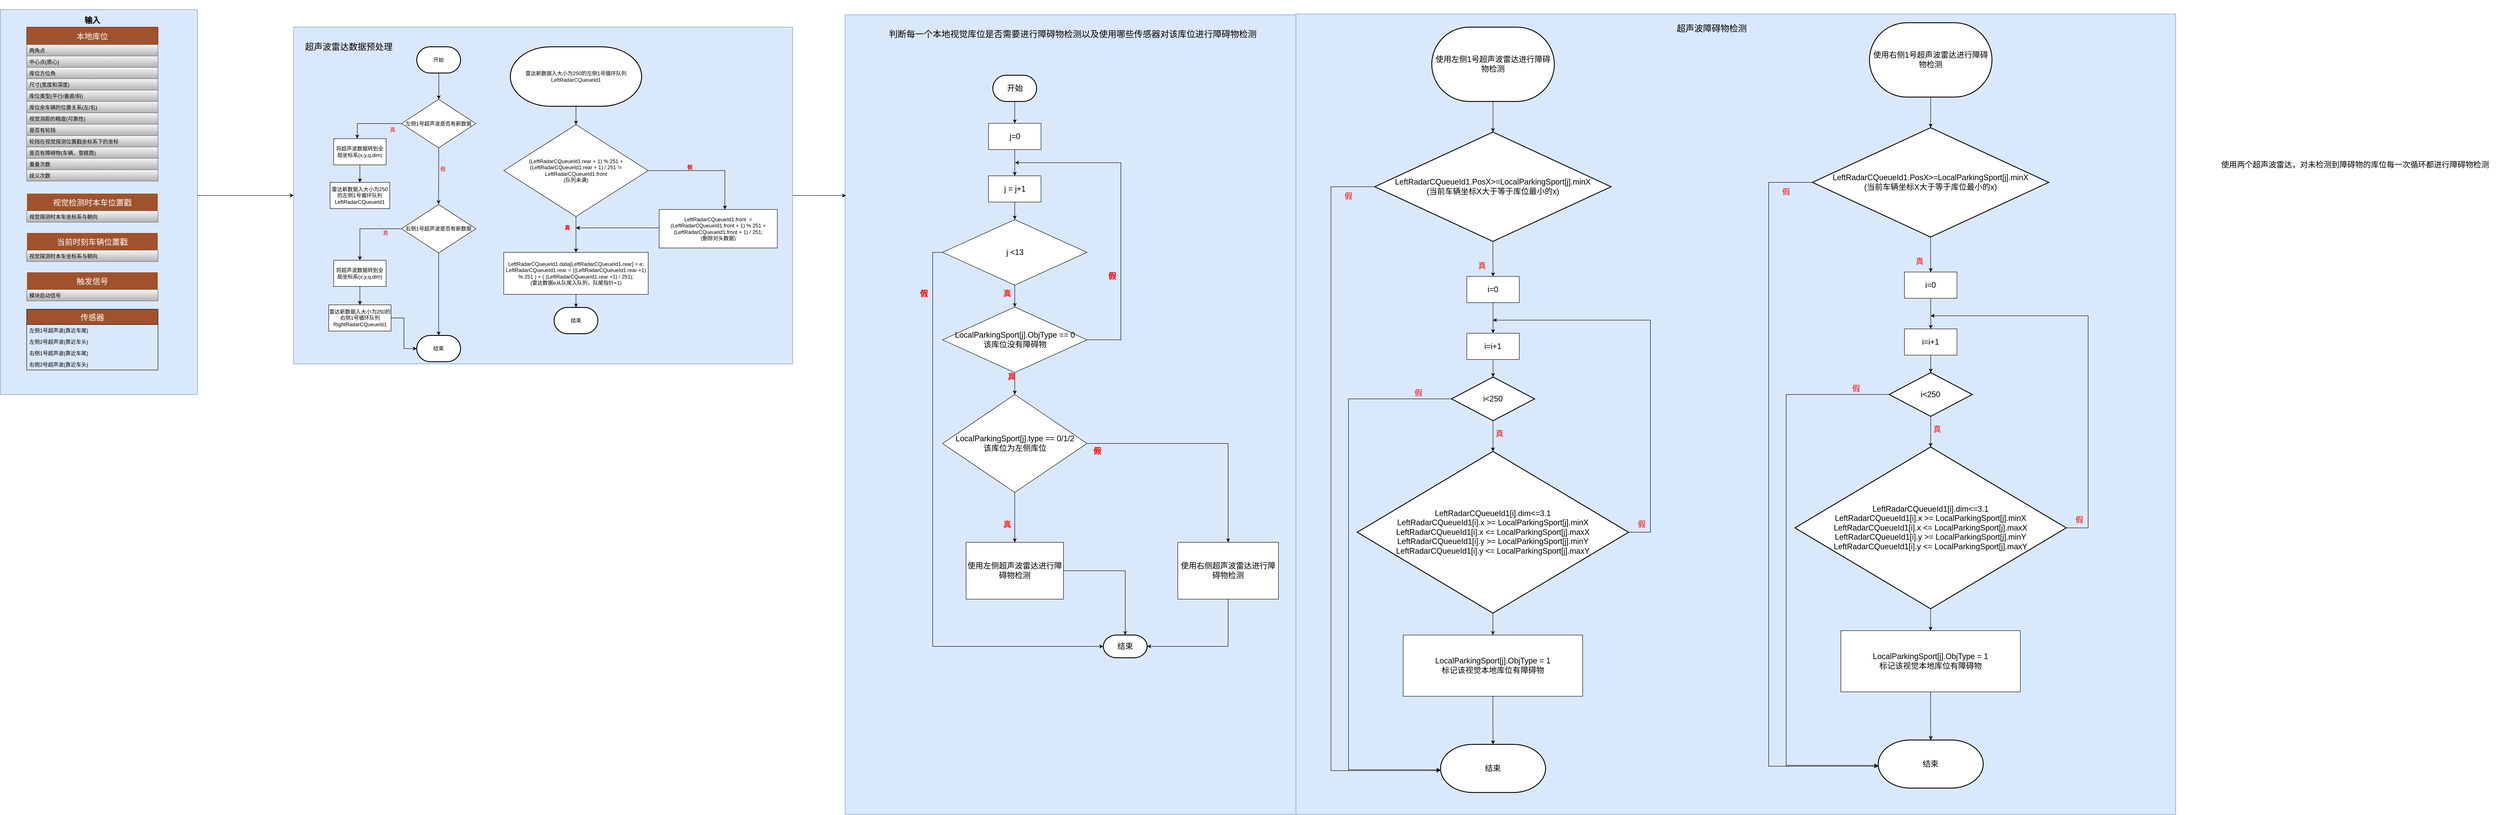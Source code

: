 <mxfile version="15.2.9" type="github">
  <diagram id="7hQzBCkBdU_H9w4rOh0N" name="第 1 页">
    <mxGraphModel dx="1198" dy="610" grid="1" gridSize="10" guides="1" tooltips="1" connect="1" arrows="1" fold="1" page="1" pageScale="1" pageWidth="5000" pageHeight="1000" math="0" shadow="0">
      <root>
        <mxCell id="0" />
        <mxCell id="1" parent="0" />
        <mxCell id="VgWYN8n7LNtqtZWlq0ul-239" value="" style="rounded=0;whiteSpace=wrap;html=1;fontSize=18;fillColor=#dae8fc;strokeColor=#6c8ebf;" parent="1" vertex="1">
          <mxGeometry x="2720" y="172" width="1030" height="1828" as="geometry" />
        </mxCell>
        <mxCell id="VgWYN8n7LNtqtZWlq0ul-238" value="" style="group" parent="1" vertex="1" connectable="0">
          <mxGeometry x="2790" y="310" width="1070" height="1642" as="geometry" />
        </mxCell>
        <mxCell id="VgWYN8n7LNtqtZWlq0ul-53" value="开始" style="strokeWidth=2;html=1;shape=mxgraph.flowchart.terminator;whiteSpace=wrap;fontSize=18;" parent="VgWYN8n7LNtqtZWlq0ul-238" vertex="1">
          <mxGeometry x="267.5" width="100" height="60" as="geometry" />
        </mxCell>
        <mxCell id="VgWYN8n7LNtqtZWlq0ul-122" value="j=0" style="rounded=0;whiteSpace=wrap;html=1;fontSize=18;" parent="VgWYN8n7LNtqtZWlq0ul-238" vertex="1">
          <mxGeometry x="257.5" y="110" width="120" height="60" as="geometry" />
        </mxCell>
        <mxCell id="VgWYN8n7LNtqtZWlq0ul-154" style="edgeStyle=orthogonalEdgeStyle;rounded=0;orthogonalLoop=1;jettySize=auto;html=1;entryX=0.5;entryY=0;entryDx=0;entryDy=0;fontSize=18;" parent="VgWYN8n7LNtqtZWlq0ul-238" source="VgWYN8n7LNtqtZWlq0ul-53" target="VgWYN8n7LNtqtZWlq0ul-122" edge="1">
          <mxGeometry relative="1" as="geometry" />
        </mxCell>
        <mxCell id="VgWYN8n7LNtqtZWlq0ul-131" value="&lt;div&gt;LocalParkingSport[j].ObjType == 0&lt;/div&gt;&lt;div&gt;该库位没有障碍物&lt;br&gt;&lt;/div&gt;" style="rhombus;whiteSpace=wrap;html=1;fontSize=18;" parent="VgWYN8n7LNtqtZWlq0ul-238" vertex="1">
          <mxGeometry x="152.5" y="530" width="330" height="150" as="geometry" />
        </mxCell>
        <mxCell id="leuu1m-iNAbnX1D4mWZV-1" style="edgeStyle=orthogonalEdgeStyle;rounded=0;orthogonalLoop=1;jettySize=auto;html=1;entryX=0.5;entryY=0;entryDx=0;entryDy=0;" parent="VgWYN8n7LNtqtZWlq0ul-238" source="VgWYN8n7LNtqtZWlq0ul-133" target="VgWYN8n7LNtqtZWlq0ul-207" edge="1">
          <mxGeometry relative="1" as="geometry" />
        </mxCell>
        <mxCell id="VgWYN8n7LNtqtZWlq0ul-133" value="&lt;div&gt;LocalParkingSport[j].type == 0/1/2&lt;/div&gt;&lt;div&gt;该库位为左侧库位&lt;br&gt;&lt;/div&gt;" style="rhombus;whiteSpace=wrap;html=1;fontSize=18;" parent="VgWYN8n7LNtqtZWlq0ul-238" vertex="1">
          <mxGeometry x="152.5" y="730" width="330" height="224" as="geometry" />
        </mxCell>
        <mxCell id="VgWYN8n7LNtqtZWlq0ul-140" style="edgeStyle=orthogonalEdgeStyle;rounded=0;orthogonalLoop=1;jettySize=auto;html=1;entryX=0.5;entryY=0;entryDx=0;entryDy=0;fontSize=18;" parent="VgWYN8n7LNtqtZWlq0ul-238" source="VgWYN8n7LNtqtZWlq0ul-131" target="VgWYN8n7LNtqtZWlq0ul-133" edge="1">
          <mxGeometry relative="1" as="geometry" />
        </mxCell>
        <mxCell id="VgWYN8n7LNtqtZWlq0ul-139" style="edgeStyle=orthogonalEdgeStyle;rounded=0;orthogonalLoop=1;jettySize=auto;html=1;entryX=0.5;entryY=0;entryDx=0;entryDy=0;fontSize=18;" parent="VgWYN8n7LNtqtZWlq0ul-238" source="VgWYN8n7LNtqtZWlq0ul-137" target="VgWYN8n7LNtqtZWlq0ul-131" edge="1">
          <mxGeometry relative="1" as="geometry" />
        </mxCell>
        <mxCell id="leuu1m-iNAbnX1D4mWZV-3" style="edgeStyle=orthogonalEdgeStyle;rounded=0;orthogonalLoop=1;jettySize=auto;html=1;entryX=0;entryY=0.5;entryDx=0;entryDy=0;entryPerimeter=0;" parent="VgWYN8n7LNtqtZWlq0ul-238" source="VgWYN8n7LNtqtZWlq0ul-137" target="VgWYN8n7LNtqtZWlq0ul-214" edge="1">
          <mxGeometry relative="1" as="geometry">
            <Array as="points">
              <mxPoint x="130" y="405" />
              <mxPoint x="130" y="1306" />
            </Array>
          </mxGeometry>
        </mxCell>
        <mxCell id="VgWYN8n7LNtqtZWlq0ul-137" value="j &amp;lt;13" style="rhombus;whiteSpace=wrap;html=1;fontSize=18;" parent="VgWYN8n7LNtqtZWlq0ul-238" vertex="1">
          <mxGeometry x="152.5" y="330" width="330" height="150" as="geometry" />
        </mxCell>
        <mxCell id="VgWYN8n7LNtqtZWlq0ul-146" value="&lt;b&gt;&lt;font color=&quot;#FF3333&quot;&gt;真&lt;/font&gt;&lt;/b&gt;" style="text;html=1;strokeColor=none;fillColor=none;align=center;verticalAlign=middle;whiteSpace=wrap;rounded=0;fontSize=18;" parent="VgWYN8n7LNtqtZWlq0ul-238" vertex="1">
          <mxGeometry x="290" y="680" width="40" height="20" as="geometry" />
        </mxCell>
        <mxCell id="VgWYN8n7LNtqtZWlq0ul-147" value="&lt;b&gt;&lt;font color=&quot;#FF3333&quot;&gt;真&lt;/font&gt;&lt;/b&gt;" style="text;html=1;strokeColor=none;fillColor=none;align=center;verticalAlign=middle;whiteSpace=wrap;rounded=0;fontSize=18;" parent="VgWYN8n7LNtqtZWlq0ul-238" vertex="1">
          <mxGeometry x="280" y="998" width="40" height="60" as="geometry" />
        </mxCell>
        <mxCell id="VgWYN8n7LNtqtZWlq0ul-148" value="&lt;b&gt;&lt;font color=&quot;#FF3333&quot;&gt;真&lt;/font&gt;&lt;/b&gt;" style="text;html=1;strokeColor=none;fillColor=none;align=center;verticalAlign=middle;whiteSpace=wrap;rounded=0;fontSize=18;" parent="VgWYN8n7LNtqtZWlq0ul-238" vertex="1">
          <mxGeometry x="280" y="490" width="40" height="20" as="geometry" />
        </mxCell>
        <mxCell id="VgWYN8n7LNtqtZWlq0ul-151" value="&lt;b&gt;&lt;font color=&quot;#FF3333&quot;&gt;真&lt;/font&gt;&lt;/b&gt;" style="text;html=1;strokeColor=none;fillColor=none;align=center;verticalAlign=middle;whiteSpace=wrap;rounded=0;fontSize=18;" parent="VgWYN8n7LNtqtZWlq0ul-238" vertex="1">
          <mxGeometry x="290" y="680" width="40" height="20" as="geometry" />
        </mxCell>
        <mxCell id="VgWYN8n7LNtqtZWlq0ul-153" value="&lt;b&gt;&lt;font color=&quot;#FF0000&quot;&gt;假&lt;/font&gt;&lt;/b&gt;" style="text;html=1;strokeColor=none;fillColor=none;align=center;verticalAlign=middle;whiteSpace=wrap;rounded=0;fontSize=18;" parent="VgWYN8n7LNtqtZWlq0ul-238" vertex="1">
          <mxGeometry x="486.24" y="820" width="40" height="80" as="geometry" />
        </mxCell>
        <mxCell id="VgWYN8n7LNtqtZWlq0ul-158" style="edgeStyle=orthogonalEdgeStyle;rounded=0;orthogonalLoop=1;jettySize=auto;html=1;entryX=0.5;entryY=0;entryDx=0;entryDy=0;fontSize=18;" parent="VgWYN8n7LNtqtZWlq0ul-238" source="VgWYN8n7LNtqtZWlq0ul-156" target="VgWYN8n7LNtqtZWlq0ul-137" edge="1">
          <mxGeometry relative="1" as="geometry" />
        </mxCell>
        <mxCell id="VgWYN8n7LNtqtZWlq0ul-156" value="j = j+1" style="rounded=0;whiteSpace=wrap;html=1;fontSize=18;" parent="VgWYN8n7LNtqtZWlq0ul-238" vertex="1">
          <mxGeometry x="257.51" y="230" width="120" height="60" as="geometry" />
        </mxCell>
        <mxCell id="VgWYN8n7LNtqtZWlq0ul-237" value="" style="edgeStyle=orthogonalEdgeStyle;rounded=0;orthogonalLoop=1;jettySize=auto;html=1;fontSize=18;" parent="VgWYN8n7LNtqtZWlq0ul-238" source="VgWYN8n7LNtqtZWlq0ul-122" target="VgWYN8n7LNtqtZWlq0ul-156" edge="1">
          <mxGeometry relative="1" as="geometry" />
        </mxCell>
        <mxCell id="VgWYN8n7LNtqtZWlq0ul-160" style="edgeStyle=orthogonalEdgeStyle;rounded=0;orthogonalLoop=1;jettySize=auto;html=1;fontSize=18;" parent="VgWYN8n7LNtqtZWlq0ul-238" source="VgWYN8n7LNtqtZWlq0ul-131" edge="1">
          <mxGeometry x="70" y="170" as="geometry">
            <mxPoint x="318" y="200" as="targetPoint" />
            <Array as="points">
              <mxPoint x="560" y="605" />
              <mxPoint x="560" y="200" />
              <mxPoint x="318" y="200" />
            </Array>
          </mxGeometry>
        </mxCell>
        <mxCell id="VgWYN8n7LNtqtZWlq0ul-150" value="&lt;b&gt;&lt;font color=&quot;#FF0000&quot;&gt;假&lt;/font&gt;&lt;/b&gt;" style="text;html=1;strokeColor=none;fillColor=none;align=center;verticalAlign=middle;whiteSpace=wrap;rounded=0;fontSize=18;" parent="VgWYN8n7LNtqtZWlq0ul-238" vertex="1">
          <mxGeometry x="520" y="450" width="40" height="20" as="geometry" />
        </mxCell>
        <mxCell id="leuu1m-iNAbnX1D4mWZV-2" style="edgeStyle=orthogonalEdgeStyle;rounded=0;orthogonalLoop=1;jettySize=auto;html=1;entryX=0.5;entryY=0;entryDx=0;entryDy=0;entryPerimeter=0;" parent="VgWYN8n7LNtqtZWlq0ul-238" source="VgWYN8n7LNtqtZWlq0ul-207" target="VgWYN8n7LNtqtZWlq0ul-214" edge="1">
          <mxGeometry relative="1" as="geometry" />
        </mxCell>
        <mxCell id="VgWYN8n7LNtqtZWlq0ul-207" value="使用左侧超声波雷达进行障碍物检测" style="rounded=0;whiteSpace=wrap;html=1;fontSize=18;" parent="VgWYN8n7LNtqtZWlq0ul-238" vertex="1">
          <mxGeometry x="206.26" y="1068" width="222.5" height="130" as="geometry" />
        </mxCell>
        <mxCell id="VgWYN8n7LNtqtZWlq0ul-208" value="使用右侧超声波雷达进行障碍物检测" style="rounded=0;whiteSpace=wrap;html=1;fontSize=18;" parent="VgWYN8n7LNtqtZWlq0ul-238" vertex="1">
          <mxGeometry x="690" y="1068" width="230" height="130" as="geometry" />
        </mxCell>
        <mxCell id="VgWYN8n7LNtqtZWlq0ul-214" value="结束" style="strokeWidth=2;html=1;shape=mxgraph.flowchart.terminator;whiteSpace=wrap;fontSize=18;" parent="VgWYN8n7LNtqtZWlq0ul-238" vertex="1">
          <mxGeometry x="520" y="1280" width="100" height="52" as="geometry" />
        </mxCell>
        <mxCell id="VgWYN8n7LNtqtZWlq0ul-216" style="edgeStyle=orthogonalEdgeStyle;rounded=0;orthogonalLoop=1;jettySize=auto;html=1;fontSize=18;entryX=1;entryY=0.5;entryDx=0;entryDy=0;entryPerimeter=0;" parent="VgWYN8n7LNtqtZWlq0ul-238" source="VgWYN8n7LNtqtZWlq0ul-208" target="VgWYN8n7LNtqtZWlq0ul-214" edge="1">
          <mxGeometry relative="1" as="geometry">
            <mxPoint x="506" y="1690" as="targetPoint" />
            <Array as="points">
              <mxPoint x="805" y="1306" />
            </Array>
          </mxGeometry>
        </mxCell>
        <mxCell id="VgWYN8n7LNtqtZWlq0ul-218" value="&lt;b&gt;&lt;font color=&quot;#FF0000&quot;&gt;假&lt;/font&gt;&lt;/b&gt;" style="text;html=1;strokeColor=none;fillColor=none;align=center;verticalAlign=middle;whiteSpace=wrap;rounded=0;fontSize=18;" parent="VgWYN8n7LNtqtZWlq0ul-238" vertex="1">
          <mxGeometry x="90" y="460" width="40" height="80" as="geometry" />
        </mxCell>
        <mxCell id="VgWYN8n7LNtqtZWlq0ul-225" style="edgeStyle=orthogonalEdgeStyle;rounded=0;orthogonalLoop=1;jettySize=auto;html=1;fontSize=18;entryX=0.5;entryY=0;entryDx=0;entryDy=0;" parent="VgWYN8n7LNtqtZWlq0ul-238" source="VgWYN8n7LNtqtZWlq0ul-133" target="VgWYN8n7LNtqtZWlq0ul-208" edge="1">
          <mxGeometry relative="1" as="geometry">
            <mxPoint x="805" y="1060" as="targetPoint" />
          </mxGeometry>
        </mxCell>
        <mxCell id="37CJagWb4j1WNpY-bCI--22" value="&lt;div&gt;&lt;font style=&quot;font-size: 20px&quot;&gt;判断每一个本地视觉库位是否需要进行障碍物检测以及使用哪些传感器对该库位进行障碍物检测&lt;/font&gt;&lt;/div&gt;" style="text;html=1;strokeColor=none;fillColor=none;align=center;verticalAlign=middle;whiteSpace=wrap;rounded=0;" parent="1" vertex="1">
          <mxGeometry x="2660" y="144" width="1160" height="142" as="geometry" />
        </mxCell>
        <mxCell id="leuu1m-iNAbnX1D4mWZV-35" value="" style="group" parent="1" vertex="1" connectable="0">
          <mxGeometry x="3750" y="170" width="2010" height="1830" as="geometry" />
        </mxCell>
        <mxCell id="leuu1m-iNAbnX1D4mWZV-33" value="" style="rounded=0;whiteSpace=wrap;html=1;fillColor=#dae8fc;strokeColor=#6c8ebf;" parent="leuu1m-iNAbnX1D4mWZV-35" vertex="1">
          <mxGeometry width="2010" height="1830" as="geometry" />
        </mxCell>
        <mxCell id="leuu1m-iNAbnX1D4mWZV-7" style="edgeStyle=orthogonalEdgeStyle;rounded=0;orthogonalLoop=1;jettySize=auto;html=1;" parent="leuu1m-iNAbnX1D4mWZV-35" source="VgWYN8n7LNtqtZWlq0ul-66" edge="1">
          <mxGeometry relative="1" as="geometry">
            <mxPoint x="330" y="1730" as="targetPoint" />
            <Array as="points">
              <mxPoint x="80" y="395" />
              <mxPoint x="80" y="1730" />
            </Array>
          </mxGeometry>
        </mxCell>
        <mxCell id="VgWYN8n7LNtqtZWlq0ul-66" value="LeftRadarCQueueId1.PosX&amp;gt;=LocalParkingSport[j].minX&lt;br&gt;(当前车辆坐标X大于等于库位最小的x)" style="strokeWidth=2;html=1;shape=mxgraph.flowchart.decision;whiteSpace=wrap;fontSize=18;" parent="leuu1m-iNAbnX1D4mWZV-35" vertex="1">
          <mxGeometry x="180" y="270" width="540" height="250" as="geometry" />
        </mxCell>
        <mxCell id="VgWYN8n7LNtqtZWlq0ul-77" value="i=0" style="rounded=0;whiteSpace=wrap;html=1;fontSize=18;" parent="leuu1m-iNAbnX1D4mWZV-35" vertex="1">
          <mxGeometry x="390.33" y="600" width="120" height="60" as="geometry" />
        </mxCell>
        <mxCell id="37CJagWb4j1WNpY-bCI--40" style="edgeStyle=orthogonalEdgeStyle;rounded=0;orthogonalLoop=1;jettySize=auto;html=1;entryX=0.5;entryY=0;entryDx=0;entryDy=0;fontSize=18;" parent="leuu1m-iNAbnX1D4mWZV-35" source="VgWYN8n7LNtqtZWlq0ul-66" target="VgWYN8n7LNtqtZWlq0ul-77" edge="1">
          <mxGeometry relative="1" as="geometry" />
        </mxCell>
        <mxCell id="VgWYN8n7LNtqtZWlq0ul-86" value="i&amp;lt;250" style="strokeWidth=2;html=1;shape=mxgraph.flowchart.decision;whiteSpace=wrap;fontSize=18;" parent="leuu1m-iNAbnX1D4mWZV-35" vertex="1">
          <mxGeometry x="355.33" y="830" width="190" height="100" as="geometry" />
        </mxCell>
        <mxCell id="37CJagWb4j1WNpY-bCI--43" style="edgeStyle=orthogonalEdgeStyle;rounded=0;orthogonalLoop=1;jettySize=auto;html=1;fontSize=18;" parent="leuu1m-iNAbnX1D4mWZV-35" source="VgWYN8n7LNtqtZWlq0ul-99" edge="1">
          <mxGeometry relative="1" as="geometry">
            <mxPoint x="450" y="700" as="targetPoint" />
            <Array as="points">
              <mxPoint x="810" y="1185" />
              <mxPoint x="810" y="700" />
            </Array>
          </mxGeometry>
        </mxCell>
        <mxCell id="VgWYN8n7LNtqtZWlq0ul-99" value="&lt;div&gt;LeftRadarCQueueId1[i].dim&amp;lt;=3.1&lt;/div&gt;&lt;div&gt;LeftRadarCQueueId1[i].x &amp;gt;= LocalParkingSport[j].minX&lt;br&gt;LeftRadarCQueueId1[i].x &amp;lt;= LocalParkingSport[j].maxX&lt;br&gt;LeftRadarCQueueId1[i].y &amp;gt;= LocalParkingSport[j].minY&lt;br&gt;LeftRadarCQueueId1[i].y &amp;lt;= LocalParkingSport[j].maxY&lt;/div&gt;" style="strokeWidth=2;html=1;shape=mxgraph.flowchart.decision;whiteSpace=wrap;fontSize=18;" parent="leuu1m-iNAbnX1D4mWZV-35" vertex="1">
          <mxGeometry x="140" y="1000" width="620" height="370" as="geometry" />
        </mxCell>
        <mxCell id="VgWYN8n7LNtqtZWlq0ul-116" style="edgeStyle=orthogonalEdgeStyle;rounded=0;orthogonalLoop=1;jettySize=auto;html=1;entryX=0.5;entryY=0;entryDx=0;entryDy=0;entryPerimeter=0;fontSize=18;" parent="leuu1m-iNAbnX1D4mWZV-35" source="VgWYN8n7LNtqtZWlq0ul-86" target="VgWYN8n7LNtqtZWlq0ul-99" edge="1">
          <mxGeometry relative="1" as="geometry" />
        </mxCell>
        <mxCell id="VgWYN8n7LNtqtZWlq0ul-129" value="&lt;div&gt;LocalParkingSport[j].ObjType = 1&lt;/div&gt;&lt;div&gt;标记该视觉本地库位有障碍物&lt;/div&gt;" style="rounded=0;whiteSpace=wrap;html=1;fontSize=18;" parent="leuu1m-iNAbnX1D4mWZV-35" vertex="1">
          <mxGeometry x="245" y="1420" width="410" height="140" as="geometry" />
        </mxCell>
        <mxCell id="37CJagWb4j1WNpY-bCI--39" style="edgeStyle=orthogonalEdgeStyle;rounded=0;orthogonalLoop=1;jettySize=auto;html=1;entryX=0.5;entryY=0;entryDx=0;entryDy=0;fontSize=18;" parent="leuu1m-iNAbnX1D4mWZV-35" source="VgWYN8n7LNtqtZWlq0ul-99" target="VgWYN8n7LNtqtZWlq0ul-129" edge="1">
          <mxGeometry relative="1" as="geometry" />
        </mxCell>
        <mxCell id="leuu1m-iNAbnX1D4mWZV-4" style="edgeStyle=orthogonalEdgeStyle;rounded=0;orthogonalLoop=1;jettySize=auto;html=1;entryX=0.5;entryY=0;entryDx=0;entryDy=0;entryPerimeter=0;" parent="leuu1m-iNAbnX1D4mWZV-35" source="37CJagWb4j1WNpY-bCI--27" target="VgWYN8n7LNtqtZWlq0ul-66" edge="1">
          <mxGeometry relative="1" as="geometry" />
        </mxCell>
        <mxCell id="37CJagWb4j1WNpY-bCI--27" value="&lt;font style=&quot;font-size: 18px&quot;&gt;使用左侧1号超声波雷达进行障碍物检测&lt;/font&gt;" style="strokeWidth=2;html=1;shape=mxgraph.flowchart.terminator;whiteSpace=wrap;labelBackgroundColor=none;labelBorderColor=none;fontSize=18;" parent="leuu1m-iNAbnX1D4mWZV-35" vertex="1">
          <mxGeometry x="310.33" y="30" width="280" height="170" as="geometry" />
        </mxCell>
        <mxCell id="37CJagWb4j1WNpY-bCI--38" style="edgeStyle=orthogonalEdgeStyle;rounded=0;orthogonalLoop=1;jettySize=auto;html=1;entryX=0.5;entryY=0;entryDx=0;entryDy=0;entryPerimeter=0;fontSize=18;" parent="leuu1m-iNAbnX1D4mWZV-35" source="37CJagWb4j1WNpY-bCI--36" target="VgWYN8n7LNtqtZWlq0ul-86" edge="1">
          <mxGeometry relative="1" as="geometry" />
        </mxCell>
        <mxCell id="37CJagWb4j1WNpY-bCI--36" value="i=i+1" style="rounded=0;whiteSpace=wrap;html=1;fontSize=18;" parent="leuu1m-iNAbnX1D4mWZV-35" vertex="1">
          <mxGeometry x="390.33" y="730" width="120" height="60" as="geometry" />
        </mxCell>
        <mxCell id="37CJagWb4j1WNpY-bCI--37" style="edgeStyle=orthogonalEdgeStyle;rounded=0;orthogonalLoop=1;jettySize=auto;html=1;entryX=0.5;entryY=0;entryDx=0;entryDy=0;fontSize=18;" parent="leuu1m-iNAbnX1D4mWZV-35" source="VgWYN8n7LNtqtZWlq0ul-77" target="37CJagWb4j1WNpY-bCI--36" edge="1">
          <mxGeometry relative="1" as="geometry" />
        </mxCell>
        <mxCell id="37CJagWb4j1WNpY-bCI--48" value="结束" style="strokeWidth=2;html=1;shape=mxgraph.flowchart.terminator;whiteSpace=wrap;labelBackgroundColor=none;fontSize=18;" parent="leuu1m-iNAbnX1D4mWZV-35" vertex="1">
          <mxGeometry x="330.33" y="1670" width="240" height="110" as="geometry" />
        </mxCell>
        <mxCell id="37CJagWb4j1WNpY-bCI--52" style="edgeStyle=orthogonalEdgeStyle;rounded=0;orthogonalLoop=1;jettySize=auto;html=1;entryX=-0.001;entryY=0.531;entryDx=0;entryDy=0;entryPerimeter=0;fontSize=18;exitX=0;exitY=0.5;exitDx=0;exitDy=0;exitPerimeter=0;" parent="leuu1m-iNAbnX1D4mWZV-35" source="VgWYN8n7LNtqtZWlq0ul-86" target="37CJagWb4j1WNpY-bCI--48" edge="1">
          <mxGeometry relative="1" as="geometry">
            <Array as="points">
              <mxPoint x="120" y="880" />
              <mxPoint x="120" y="1728" />
              <mxPoint x="300" y="1728" />
            </Array>
          </mxGeometry>
        </mxCell>
        <mxCell id="leuu1m-iNAbnX1D4mWZV-6" style="edgeStyle=orthogonalEdgeStyle;rounded=0;orthogonalLoop=1;jettySize=auto;html=1;entryX=0.5;entryY=0;entryDx=0;entryDy=0;entryPerimeter=0;" parent="leuu1m-iNAbnX1D4mWZV-35" source="VgWYN8n7LNtqtZWlq0ul-129" target="37CJagWb4j1WNpY-bCI--48" edge="1">
          <mxGeometry relative="1" as="geometry" />
        </mxCell>
        <mxCell id="37CJagWb4j1WNpY-bCI--55" value="&lt;font color=&quot;#FF0000&quot;&gt;真&lt;/font&gt;" style="text;html=1;strokeColor=none;fillColor=none;align=center;verticalAlign=middle;whiteSpace=wrap;rounded=0;labelBackgroundColor=none;fontSize=18;" parent="leuu1m-iNAbnX1D4mWZV-35" vertex="1">
          <mxGeometry x="400" y="536" width="50" height="80" as="geometry" />
        </mxCell>
        <mxCell id="37CJagWb4j1WNpY-bCI--56" value="&lt;font color=&quot;#FF0000&quot;&gt;真&lt;/font&gt;" style="text;html=1;strokeColor=none;fillColor=none;align=center;verticalAlign=middle;whiteSpace=wrap;rounded=0;labelBackgroundColor=none;fontSize=18;" parent="leuu1m-iNAbnX1D4mWZV-35" vertex="1">
          <mxGeometry x="440" y="920" width="50" height="80" as="geometry" />
        </mxCell>
        <mxCell id="37CJagWb4j1WNpY-bCI--60" value="&lt;font color=&quot;#FF0000&quot;&gt;假&lt;br&gt;&lt;/font&gt;" style="text;html=1;strokeColor=none;fillColor=none;align=center;verticalAlign=middle;whiteSpace=wrap;rounded=0;labelBackgroundColor=none;fontSize=18;" parent="leuu1m-iNAbnX1D4mWZV-35" vertex="1">
          <mxGeometry x="260" y="820" width="40" height="94" as="geometry" />
        </mxCell>
        <mxCell id="37CJagWb4j1WNpY-bCI--61" value="&lt;font color=&quot;#FF0000&quot;&gt;假&lt;br&gt;&lt;/font&gt;" style="text;html=1;strokeColor=none;fillColor=none;align=center;verticalAlign=middle;whiteSpace=wrap;rounded=0;labelBackgroundColor=none;fontSize=18;" parent="leuu1m-iNAbnX1D4mWZV-35" vertex="1">
          <mxGeometry x="770.33" y="1120" width="40" height="94" as="geometry" />
        </mxCell>
        <mxCell id="leuu1m-iNAbnX1D4mWZV-8" value="&lt;font color=&quot;#FF0000&quot;&gt;假&lt;br&gt;&lt;/font&gt;" style="text;html=1;strokeColor=none;fillColor=none;align=center;verticalAlign=middle;whiteSpace=wrap;rounded=0;labelBackgroundColor=none;fontSize=18;" parent="leuu1m-iNAbnX1D4mWZV-35" vertex="1">
          <mxGeometry x="100" y="370" width="40" height="94" as="geometry" />
        </mxCell>
        <mxCell id="leuu1m-iNAbnX1D4mWZV-11" style="edgeStyle=orthogonalEdgeStyle;rounded=0;orthogonalLoop=1;jettySize=auto;html=1;" parent="leuu1m-iNAbnX1D4mWZV-35" source="leuu1m-iNAbnX1D4mWZV-12" edge="1">
          <mxGeometry relative="1" as="geometry">
            <mxPoint x="1330" y="1720.0" as="targetPoint" />
            <Array as="points">
              <mxPoint x="1080" y="385" />
              <mxPoint x="1080" y="1720" />
            </Array>
          </mxGeometry>
        </mxCell>
        <mxCell id="leuu1m-iNAbnX1D4mWZV-12" value="LeftRadarCQueueId1.PosX&amp;gt;=LocalParkingSport[j].minX&lt;br&gt;(当前车辆坐标X大于等于库位最小的x)" style="strokeWidth=2;html=1;shape=mxgraph.flowchart.decision;whiteSpace=wrap;fontSize=18;" parent="leuu1m-iNAbnX1D4mWZV-35" vertex="1">
          <mxGeometry x="1180" y="260" width="540" height="250" as="geometry" />
        </mxCell>
        <mxCell id="leuu1m-iNAbnX1D4mWZV-14" value="i=0" style="rounded=0;whiteSpace=wrap;html=1;fontSize=18;" parent="leuu1m-iNAbnX1D4mWZV-35" vertex="1">
          <mxGeometry x="1390.33" y="590" width="120" height="60" as="geometry" />
        </mxCell>
        <mxCell id="leuu1m-iNAbnX1D4mWZV-10" style="edgeStyle=orthogonalEdgeStyle;rounded=0;orthogonalLoop=1;jettySize=auto;html=1;entryX=0.5;entryY=0;entryDx=0;entryDy=0;fontSize=18;" parent="leuu1m-iNAbnX1D4mWZV-35" source="leuu1m-iNAbnX1D4mWZV-12" target="leuu1m-iNAbnX1D4mWZV-14" edge="1">
          <mxGeometry relative="1" as="geometry" />
        </mxCell>
        <mxCell id="leuu1m-iNAbnX1D4mWZV-17" value="i&amp;lt;250" style="strokeWidth=2;html=1;shape=mxgraph.flowchart.decision;whiteSpace=wrap;fontSize=18;" parent="leuu1m-iNAbnX1D4mWZV-35" vertex="1">
          <mxGeometry x="1355.33" y="820" width="190" height="100" as="geometry" />
        </mxCell>
        <mxCell id="leuu1m-iNAbnX1D4mWZV-19" style="edgeStyle=orthogonalEdgeStyle;rounded=0;orthogonalLoop=1;jettySize=auto;html=1;fontSize=18;" parent="leuu1m-iNAbnX1D4mWZV-35" source="leuu1m-iNAbnX1D4mWZV-20" edge="1">
          <mxGeometry relative="1" as="geometry">
            <mxPoint x="1450" y="690" as="targetPoint" />
            <Array as="points">
              <mxPoint x="1810" y="1175" />
              <mxPoint x="1810" y="690" />
            </Array>
          </mxGeometry>
        </mxCell>
        <mxCell id="leuu1m-iNAbnX1D4mWZV-20" value="&lt;div&gt;LeftRadarCQueueId1[i].dim&amp;lt;=3.1&lt;/div&gt;&lt;div&gt;LeftRadarCQueueId1[i].x &amp;gt;= LocalParkingSport[j].minX&lt;br&gt;LeftRadarCQueueId1[i].x &amp;lt;= LocalParkingSport[j].maxX&lt;br&gt;LeftRadarCQueueId1[i].y &amp;gt;= LocalParkingSport[j].minY&lt;br&gt;LeftRadarCQueueId1[i].y &amp;lt;= LocalParkingSport[j].maxY&lt;/div&gt;" style="strokeWidth=2;html=1;shape=mxgraph.flowchart.decision;whiteSpace=wrap;fontSize=18;" parent="leuu1m-iNAbnX1D4mWZV-35" vertex="1">
          <mxGeometry x="1140" y="990" width="620" height="370" as="geometry" />
        </mxCell>
        <mxCell id="leuu1m-iNAbnX1D4mWZV-15" style="edgeStyle=orthogonalEdgeStyle;rounded=0;orthogonalLoop=1;jettySize=auto;html=1;entryX=0.5;entryY=0;entryDx=0;entryDy=0;entryPerimeter=0;fontSize=18;" parent="leuu1m-iNAbnX1D4mWZV-35" source="leuu1m-iNAbnX1D4mWZV-17" target="leuu1m-iNAbnX1D4mWZV-20" edge="1">
          <mxGeometry relative="1" as="geometry" />
        </mxCell>
        <mxCell id="leuu1m-iNAbnX1D4mWZV-22" value="&lt;div&gt;LocalParkingSport[j].ObjType = 1&lt;/div&gt;&lt;div&gt;标记该视觉本地库位有障碍物&lt;/div&gt;" style="rounded=0;whiteSpace=wrap;html=1;fontSize=18;" parent="leuu1m-iNAbnX1D4mWZV-35" vertex="1">
          <mxGeometry x="1245" y="1410" width="410" height="140" as="geometry" />
        </mxCell>
        <mxCell id="leuu1m-iNAbnX1D4mWZV-18" style="edgeStyle=orthogonalEdgeStyle;rounded=0;orthogonalLoop=1;jettySize=auto;html=1;entryX=0.5;entryY=0;entryDx=0;entryDy=0;fontSize=18;" parent="leuu1m-iNAbnX1D4mWZV-35" source="leuu1m-iNAbnX1D4mWZV-20" target="leuu1m-iNAbnX1D4mWZV-22" edge="1">
          <mxGeometry relative="1" as="geometry" />
        </mxCell>
        <mxCell id="leuu1m-iNAbnX1D4mWZV-23" style="edgeStyle=orthogonalEdgeStyle;rounded=0;orthogonalLoop=1;jettySize=auto;html=1;entryX=0.5;entryY=0;entryDx=0;entryDy=0;entryPerimeter=0;" parent="leuu1m-iNAbnX1D4mWZV-35" source="leuu1m-iNAbnX1D4mWZV-24" target="leuu1m-iNAbnX1D4mWZV-12" edge="1">
          <mxGeometry relative="1" as="geometry" />
        </mxCell>
        <mxCell id="leuu1m-iNAbnX1D4mWZV-24" value="&lt;font style=&quot;font-size: 18px&quot;&gt;使用右侧1号超声波雷达进行障碍物检测&lt;/font&gt;" style="strokeWidth=2;html=1;shape=mxgraph.flowchart.terminator;whiteSpace=wrap;labelBackgroundColor=none;labelBorderColor=none;fontSize=18;" parent="leuu1m-iNAbnX1D4mWZV-35" vertex="1">
          <mxGeometry x="1310.33" y="20" width="280" height="170" as="geometry" />
        </mxCell>
        <mxCell id="leuu1m-iNAbnX1D4mWZV-25" style="edgeStyle=orthogonalEdgeStyle;rounded=0;orthogonalLoop=1;jettySize=auto;html=1;entryX=0.5;entryY=0;entryDx=0;entryDy=0;entryPerimeter=0;fontSize=18;" parent="leuu1m-iNAbnX1D4mWZV-35" source="leuu1m-iNAbnX1D4mWZV-26" target="leuu1m-iNAbnX1D4mWZV-17" edge="1">
          <mxGeometry relative="1" as="geometry" />
        </mxCell>
        <mxCell id="leuu1m-iNAbnX1D4mWZV-26" value="i=i+1" style="rounded=0;whiteSpace=wrap;html=1;fontSize=18;" parent="leuu1m-iNAbnX1D4mWZV-35" vertex="1">
          <mxGeometry x="1390.33" y="720" width="120" height="60" as="geometry" />
        </mxCell>
        <mxCell id="leuu1m-iNAbnX1D4mWZV-13" style="edgeStyle=orthogonalEdgeStyle;rounded=0;orthogonalLoop=1;jettySize=auto;html=1;entryX=0.5;entryY=0;entryDx=0;entryDy=0;fontSize=18;" parent="leuu1m-iNAbnX1D4mWZV-35" source="leuu1m-iNAbnX1D4mWZV-14" target="leuu1m-iNAbnX1D4mWZV-26" edge="1">
          <mxGeometry relative="1" as="geometry" />
        </mxCell>
        <mxCell id="leuu1m-iNAbnX1D4mWZV-27" value="结束" style="strokeWidth=2;html=1;shape=mxgraph.flowchart.terminator;whiteSpace=wrap;labelBackgroundColor=none;fontSize=18;" parent="leuu1m-iNAbnX1D4mWZV-35" vertex="1">
          <mxGeometry x="1330.33" y="1660" width="240" height="110" as="geometry" />
        </mxCell>
        <mxCell id="leuu1m-iNAbnX1D4mWZV-16" style="edgeStyle=orthogonalEdgeStyle;rounded=0;orthogonalLoop=1;jettySize=auto;html=1;entryX=-0.001;entryY=0.531;entryDx=0;entryDy=0;entryPerimeter=0;fontSize=18;exitX=0;exitY=0.5;exitDx=0;exitDy=0;exitPerimeter=0;" parent="leuu1m-iNAbnX1D4mWZV-35" source="leuu1m-iNAbnX1D4mWZV-17" target="leuu1m-iNAbnX1D4mWZV-27" edge="1">
          <mxGeometry relative="1" as="geometry">
            <Array as="points">
              <mxPoint x="1120" y="870" />
              <mxPoint x="1120" y="1718" />
              <mxPoint x="1300" y="1718" />
            </Array>
          </mxGeometry>
        </mxCell>
        <mxCell id="leuu1m-iNAbnX1D4mWZV-21" style="edgeStyle=orthogonalEdgeStyle;rounded=0;orthogonalLoop=1;jettySize=auto;html=1;entryX=0.5;entryY=0;entryDx=0;entryDy=0;entryPerimeter=0;" parent="leuu1m-iNAbnX1D4mWZV-35" source="leuu1m-iNAbnX1D4mWZV-22" target="leuu1m-iNAbnX1D4mWZV-27" edge="1">
          <mxGeometry relative="1" as="geometry" />
        </mxCell>
        <mxCell id="leuu1m-iNAbnX1D4mWZV-28" value="&lt;font color=&quot;#FF0000&quot;&gt;真&lt;/font&gt;" style="text;html=1;strokeColor=none;fillColor=none;align=center;verticalAlign=middle;whiteSpace=wrap;rounded=0;labelBackgroundColor=none;fontSize=18;" parent="leuu1m-iNAbnX1D4mWZV-35" vertex="1">
          <mxGeometry x="1400" y="526" width="50" height="80" as="geometry" />
        </mxCell>
        <mxCell id="leuu1m-iNAbnX1D4mWZV-29" value="&lt;font color=&quot;#FF0000&quot;&gt;真&lt;/font&gt;" style="text;html=1;strokeColor=none;fillColor=none;align=center;verticalAlign=middle;whiteSpace=wrap;rounded=0;labelBackgroundColor=none;fontSize=18;" parent="leuu1m-iNAbnX1D4mWZV-35" vertex="1">
          <mxGeometry x="1440" y="910" width="50" height="80" as="geometry" />
        </mxCell>
        <mxCell id="leuu1m-iNAbnX1D4mWZV-30" value="&lt;font color=&quot;#FF0000&quot;&gt;假&lt;br&gt;&lt;/font&gt;" style="text;html=1;strokeColor=none;fillColor=none;align=center;verticalAlign=middle;whiteSpace=wrap;rounded=0;labelBackgroundColor=none;fontSize=18;" parent="leuu1m-iNAbnX1D4mWZV-35" vertex="1">
          <mxGeometry x="1260" y="810" width="40" height="94" as="geometry" />
        </mxCell>
        <mxCell id="leuu1m-iNAbnX1D4mWZV-31" value="&lt;font color=&quot;#FF0000&quot;&gt;假&lt;br&gt;&lt;/font&gt;" style="text;html=1;strokeColor=none;fillColor=none;align=center;verticalAlign=middle;whiteSpace=wrap;rounded=0;labelBackgroundColor=none;fontSize=18;" parent="leuu1m-iNAbnX1D4mWZV-35" vertex="1">
          <mxGeometry x="1770.33" y="1110" width="40" height="94" as="geometry" />
        </mxCell>
        <mxCell id="leuu1m-iNAbnX1D4mWZV-32" value="&lt;font color=&quot;#FF0000&quot;&gt;假&lt;br&gt;&lt;/font&gt;" style="text;html=1;strokeColor=none;fillColor=none;align=center;verticalAlign=middle;whiteSpace=wrap;rounded=0;labelBackgroundColor=none;fontSize=18;" parent="leuu1m-iNAbnX1D4mWZV-35" vertex="1">
          <mxGeometry x="1100" y="360" width="40" height="94" as="geometry" />
        </mxCell>
        <mxCell id="leuu1m-iNAbnX1D4mWZV-34" value="&lt;font style=&quot;font-size: 20px&quot;&gt;超声波障碍物检测&lt;/font&gt;" style="text;html=1;strokeColor=none;fillColor=none;align=center;verticalAlign=middle;whiteSpace=wrap;rounded=0;" parent="leuu1m-iNAbnX1D4mWZV-35" vertex="1">
          <mxGeometry x="840" y="-32" width="220" height="128" as="geometry" />
        </mxCell>
        <mxCell id="leuu1m-iNAbnX1D4mWZV-39" value="" style="group" parent="1" vertex="1" connectable="0">
          <mxGeometry x="1460" y="200" width="1140" height="770" as="geometry" />
        </mxCell>
        <mxCell id="VgWYN8n7LNtqtZWlq0ul-50" value="" style="rounded=0;whiteSpace=wrap;html=1;fillColor=#dae8fc;strokeColor=#6c8ebf;" parent="leuu1m-iNAbnX1D4mWZV-39" vertex="1">
          <mxGeometry width="1140" height="770" as="geometry" />
        </mxCell>
        <mxCell id="qisY4M1OJLYSLH0alggS-1" value="雷达新数据入大小为250的左侧1号循环队列LeftRadarCQueueId1" style="strokeWidth=2;html=1;shape=mxgraph.flowchart.terminator;whiteSpace=wrap;fontSize=12;" parent="leuu1m-iNAbnX1D4mWZV-39" vertex="1">
          <mxGeometry x="495" y="45" width="300" height="136" as="geometry" />
        </mxCell>
        <mxCell id="qisY4M1OJLYSLH0alggS-4" value="(LeftRadarCQueueId1.rear + 1) % 251 + (LeftRadarCQueueId1.rear + 1) / 251 != LeftRadarCQueueId1.front&lt;br&gt;(队列未满)" style="rhombus;whiteSpace=wrap;html=1;fontSize=12;" parent="leuu1m-iNAbnX1D4mWZV-39" vertex="1">
          <mxGeometry x="480" y="223" width="330" height="210" as="geometry" />
        </mxCell>
        <mxCell id="qisY4M1OJLYSLH0alggS-17" style="edgeStyle=orthogonalEdgeStyle;rounded=0;orthogonalLoop=1;jettySize=auto;html=1;entryX=0.5;entryY=0;entryDx=0;entryDy=0;fontSize=12;" parent="leuu1m-iNAbnX1D4mWZV-39" source="qisY4M1OJLYSLH0alggS-1" target="qisY4M1OJLYSLH0alggS-4" edge="1">
          <mxGeometry relative="1" as="geometry" />
        </mxCell>
        <mxCell id="qisY4M1OJLYSLH0alggS-5" value="LeftRadarCQueueId1.data[LeftRadarCQueueId1.rear] = e;&lt;br&gt;&lt;div&gt;LeftRadarCQueueId1.rear = ((LeftRadarCQueueId1.rear +1) % 251 ) + ( (LeftRadarCQueueId1.rear +1) / 251);&lt;/div&gt;&lt;div&gt;(雷达数据e从队尾入队列，队尾指针+1)&lt;br&gt;&lt;/div&gt;" style="rounded=0;whiteSpace=wrap;html=1;fontSize=12;" parent="leuu1m-iNAbnX1D4mWZV-39" vertex="1">
          <mxGeometry x="480" y="515" width="330" height="96" as="geometry" />
        </mxCell>
        <mxCell id="qisY4M1OJLYSLH0alggS-6" style="edgeStyle=orthogonalEdgeStyle;rounded=0;orthogonalLoop=1;jettySize=auto;html=1;entryX=0.5;entryY=0;entryDx=0;entryDy=0;fontSize=12;" parent="leuu1m-iNAbnX1D4mWZV-39" source="qisY4M1OJLYSLH0alggS-4" target="qisY4M1OJLYSLH0alggS-5" edge="1">
          <mxGeometry relative="1" as="geometry" />
        </mxCell>
        <mxCell id="qisY4M1OJLYSLH0alggS-7" value="&lt;div&gt;LeftRadarCQueueId1.front&amp;nbsp; = (LeftRadarCQueueId1.front + 1) % 251 + (LeftRadarCQueueId1.front + 1) / 251;&lt;/div&gt;&lt;div&gt;(删除对头数据)&lt;br&gt;&lt;/div&gt;" style="rounded=0;whiteSpace=wrap;html=1;fontSize=12;" parent="leuu1m-iNAbnX1D4mWZV-39" vertex="1">
          <mxGeometry x="835" y="417" width="270" height="88" as="geometry" />
        </mxCell>
        <mxCell id="qisY4M1OJLYSLH0alggS-9" style="edgeStyle=orthogonalEdgeStyle;rounded=0;orthogonalLoop=1;jettySize=auto;html=1;exitX=1;exitY=0.5;exitDx=0;exitDy=0;entryX=0.556;entryY=0;entryDx=0;entryDy=0;entryPerimeter=0;fontSize=12;" parent="leuu1m-iNAbnX1D4mWZV-39" source="qisY4M1OJLYSLH0alggS-4" target="qisY4M1OJLYSLH0alggS-7" edge="1">
          <mxGeometry relative="1" as="geometry" />
        </mxCell>
        <mxCell id="qisY4M1OJLYSLH0alggS-11" value="结束" style="strokeWidth=2;html=1;shape=mxgraph.flowchart.terminator;whiteSpace=wrap;fontSize=12;" parent="leuu1m-iNAbnX1D4mWZV-39" vertex="1">
          <mxGeometry x="595" y="641" width="100" height="60" as="geometry" />
        </mxCell>
        <mxCell id="qisY4M1OJLYSLH0alggS-12" style="edgeStyle=orthogonalEdgeStyle;rounded=0;orthogonalLoop=1;jettySize=auto;html=1;entryX=0.5;entryY=0;entryDx=0;entryDy=0;entryPerimeter=0;fontSize=12;" parent="leuu1m-iNAbnX1D4mWZV-39" source="qisY4M1OJLYSLH0alggS-5" target="qisY4M1OJLYSLH0alggS-11" edge="1">
          <mxGeometry relative="1" as="geometry" />
        </mxCell>
        <mxCell id="qisY4M1OJLYSLH0alggS-15" value="&lt;b&gt;&lt;font color=&quot;#FF0000&quot;&gt;真&lt;/font&gt;&lt;/b&gt;" style="text;html=1;strokeColor=none;fillColor=none;align=center;verticalAlign=middle;whiteSpace=wrap;rounded=0;fontSize=12;" parent="leuu1m-iNAbnX1D4mWZV-39" vertex="1">
          <mxGeometry x="605" y="429" width="40" height="60" as="geometry" />
        </mxCell>
        <mxCell id="qisY4M1OJLYSLH0alggS-10" style="edgeStyle=orthogonalEdgeStyle;rounded=0;orthogonalLoop=1;jettySize=auto;html=1;exitX=0;exitY=0.5;exitDx=0;exitDy=0;fontSize=12;entryX=1;entryY=0.5;entryDx=0;entryDy=0;" parent="leuu1m-iNAbnX1D4mWZV-39" source="qisY4M1OJLYSLH0alggS-7" target="qisY4M1OJLYSLH0alggS-15" edge="1">
          <mxGeometry relative="1" as="geometry">
            <mxPoint x="655" y="485" as="targetPoint" />
            <Array as="points">
              <mxPoint x="835" y="459" />
            </Array>
          </mxGeometry>
        </mxCell>
        <mxCell id="qisY4M1OJLYSLH0alggS-16" value="&lt;b&gt;&lt;font color=&quot;#FF0000&quot;&gt;假&lt;/font&gt;&lt;/b&gt;" style="text;html=1;strokeColor=none;fillColor=none;align=center;verticalAlign=middle;whiteSpace=wrap;rounded=0;fontSize=12;" parent="leuu1m-iNAbnX1D4mWZV-39" vertex="1">
          <mxGeometry x="885" y="311" width="40" height="20" as="geometry" />
        </mxCell>
        <mxCell id="VgWYN8n7LNtqtZWlq0ul-8" value="雷达新数据入大小为250的左侧1号循环队列LeftRadarCQueueId1" style="rounded=0;whiteSpace=wrap;html=1;" parent="leuu1m-iNAbnX1D4mWZV-39" vertex="1">
          <mxGeometry x="83.13" y="355" width="136.25" height="60" as="geometry" />
        </mxCell>
        <mxCell id="VgWYN8n7LNtqtZWlq0ul-9" value="" style="edgeStyle=orthogonalEdgeStyle;rounded=0;orthogonalLoop=1;jettySize=auto;html=1;" parent="leuu1m-iNAbnX1D4mWZV-39" source="VgWYN8n7LNtqtZWlq0ul-4" target="VgWYN8n7LNtqtZWlq0ul-8" edge="1">
          <mxGeometry y="15" as="geometry" />
        </mxCell>
        <mxCell id="VgWYN8n7LNtqtZWlq0ul-22" value="雷达新数据入大小为250的右侧1号循环队列RightRadarCQueueId1" style="rounded=0;whiteSpace=wrap;html=1;" parent="leuu1m-iNAbnX1D4mWZV-39" vertex="1">
          <mxGeometry x="80" y="635" width="142.5" height="60" as="geometry" />
        </mxCell>
        <mxCell id="VgWYN8n7LNtqtZWlq0ul-20" value="" style="edgeStyle=orthogonalEdgeStyle;rounded=0;orthogonalLoop=1;jettySize=auto;html=1;" parent="leuu1m-iNAbnX1D4mWZV-39" source="VgWYN8n7LNtqtZWlq0ul-21" target="VgWYN8n7LNtqtZWlq0ul-22" edge="1">
          <mxGeometry y="15" as="geometry" />
        </mxCell>
        <mxCell id="VgWYN8n7LNtqtZWlq0ul-3" style="edgeStyle=orthogonalEdgeStyle;rounded=0;orthogonalLoop=1;jettySize=auto;html=1;" parent="leuu1m-iNAbnX1D4mWZV-39" target="VgWYN8n7LNtqtZWlq0ul-2" edge="1">
          <mxGeometry x="70" y="45" as="geometry">
            <mxPoint x="331.25" y="103" as="sourcePoint" />
          </mxGeometry>
        </mxCell>
        <mxCell id="VgWYN8n7LNtqtZWlq0ul-2" value="左侧1号超声波是否有新数据" style="rhombus;whiteSpace=wrap;html=1;" parent="leuu1m-iNAbnX1D4mWZV-39" vertex="1">
          <mxGeometry x="246.25" y="165" width="170" height="111" as="geometry" />
        </mxCell>
        <mxCell id="VgWYN8n7LNtqtZWlq0ul-4" value="将超声波数据转到全局坐标系(x,y,q,dim)" style="rounded=0;whiteSpace=wrap;html=1;" parent="leuu1m-iNAbnX1D4mWZV-39" vertex="1">
          <mxGeometry x="91.25" y="255" width="120" height="60" as="geometry" />
        </mxCell>
        <mxCell id="VgWYN8n7LNtqtZWlq0ul-5" style="edgeStyle=orthogonalEdgeStyle;rounded=0;orthogonalLoop=1;jettySize=auto;html=1;entryX=0.45;entryY=0.001;entryDx=0;entryDy=0;entryPerimeter=0;" parent="leuu1m-iNAbnX1D4mWZV-39" source="VgWYN8n7LNtqtZWlq0ul-2" target="VgWYN8n7LNtqtZWlq0ul-4" edge="1">
          <mxGeometry x="70" y="45" as="geometry" />
        </mxCell>
        <mxCell id="VgWYN8n7LNtqtZWlq0ul-16" style="edgeStyle=orthogonalEdgeStyle;rounded=0;orthogonalLoop=1;jettySize=auto;html=1;" parent="leuu1m-iNAbnX1D4mWZV-39" source="VgWYN8n7LNtqtZWlq0ul-2" edge="1">
          <mxGeometry x="70" y="45" as="geometry">
            <mxPoint x="331" y="405" as="targetPoint" />
          </mxGeometry>
        </mxCell>
        <mxCell id="VgWYN8n7LNtqtZWlq0ul-21" value="将超声波数据转到全局坐标系(x,y,q,dim)" style="rounded=0;whiteSpace=wrap;html=1;" parent="leuu1m-iNAbnX1D4mWZV-39" vertex="1">
          <mxGeometry x="91.26" y="533" width="120" height="60" as="geometry" />
        </mxCell>
        <mxCell id="VgWYN8n7LNtqtZWlq0ul-23" value="右侧1号超声波是否有新数据" style="rhombus;whiteSpace=wrap;html=1;" parent="leuu1m-iNAbnX1D4mWZV-39" vertex="1">
          <mxGeometry x="246.25" y="405.5" width="170" height="111" as="geometry" />
        </mxCell>
        <mxCell id="VgWYN8n7LNtqtZWlq0ul-19" style="edgeStyle=orthogonalEdgeStyle;rounded=0;orthogonalLoop=1;jettySize=auto;html=1;entryX=0.5;entryY=0;entryDx=0;entryDy=0;" parent="leuu1m-iNAbnX1D4mWZV-39" source="VgWYN8n7LNtqtZWlq0ul-23" target="VgWYN8n7LNtqtZWlq0ul-21" edge="1">
          <mxGeometry x="70" y="45" as="geometry" />
        </mxCell>
        <mxCell id="VgWYN8n7LNtqtZWlq0ul-34" value="&lt;font color=&quot;#FF0000&quot;&gt;真&lt;/font&gt;" style="text;html=1;strokeColor=none;fillColor=none;align=center;verticalAlign=middle;whiteSpace=wrap;rounded=0;" parent="leuu1m-iNAbnX1D4mWZV-39" vertex="1">
          <mxGeometry x="190" y="461" width="40" height="20" as="geometry" />
        </mxCell>
        <mxCell id="VgWYN8n7LNtqtZWlq0ul-36" value="&lt;font color=&quot;#FF0000&quot;&gt;真&lt;/font&gt;" style="text;html=1;strokeColor=none;fillColor=none;align=center;verticalAlign=middle;whiteSpace=wrap;rounded=0;" parent="leuu1m-iNAbnX1D4mWZV-39" vertex="1">
          <mxGeometry x="206.25" y="225" width="40" height="20" as="geometry" />
        </mxCell>
        <mxCell id="VgWYN8n7LNtqtZWlq0ul-37" value="&lt;font color=&quot;#FF0000&quot;&gt;假&lt;/font&gt;" style="text;html=1;strokeColor=none;fillColor=none;align=center;verticalAlign=middle;whiteSpace=wrap;rounded=0;" parent="leuu1m-iNAbnX1D4mWZV-39" vertex="1">
          <mxGeometry x="321.25" y="315" width="40" height="20" as="geometry" />
        </mxCell>
        <mxCell id="VgWYN8n7LNtqtZWlq0ul-43" value="结束" style="strokeWidth=2;html=1;shape=mxgraph.flowchart.terminator;whiteSpace=wrap;" parent="leuu1m-iNAbnX1D4mWZV-39" vertex="1">
          <mxGeometry x="281.25" y="705" width="100" height="60" as="geometry" />
        </mxCell>
        <mxCell id="leuu1m-iNAbnX1D4mWZV-38" style="edgeStyle=orthogonalEdgeStyle;rounded=0;orthogonalLoop=1;jettySize=auto;html=1;entryX=0;entryY=0.5;entryDx=0;entryDy=0;entryPerimeter=0;" parent="leuu1m-iNAbnX1D4mWZV-39" source="VgWYN8n7LNtqtZWlq0ul-22" target="VgWYN8n7LNtqtZWlq0ul-43" edge="1">
          <mxGeometry relative="1" as="geometry" />
        </mxCell>
        <mxCell id="VgWYN8n7LNtqtZWlq0ul-46" value="开始" style="strokeWidth=2;html=1;shape=mxgraph.flowchart.terminator;whiteSpace=wrap;" parent="leuu1m-iNAbnX1D4mWZV-39" vertex="1">
          <mxGeometry x="281.25" y="45" width="100" height="60" as="geometry" />
        </mxCell>
        <mxCell id="VgWYN8n7LNtqtZWlq0ul-51" value="&lt;font style=&quot;font-size: 20px&quot;&gt;超声波雷达数据预处理&lt;/font&gt;" style="text;html=1;strokeColor=none;fillColor=none;align=center;verticalAlign=middle;whiteSpace=wrap;rounded=0;fontSize=18;" parent="leuu1m-iNAbnX1D4mWZV-39" vertex="1">
          <mxGeometry x="11.25" y="35" width="230" height="20" as="geometry" />
        </mxCell>
        <mxCell id="leuu1m-iNAbnX1D4mWZV-37" style="edgeStyle=orthogonalEdgeStyle;rounded=0;orthogonalLoop=1;jettySize=auto;html=1;entryX=0.5;entryY=0;entryDx=0;entryDy=0;entryPerimeter=0;" parent="leuu1m-iNAbnX1D4mWZV-39" source="VgWYN8n7LNtqtZWlq0ul-23" target="VgWYN8n7LNtqtZWlq0ul-43" edge="1">
          <mxGeometry relative="1" as="geometry">
            <mxPoint x="436" y="355" as="targetPoint" />
          </mxGeometry>
        </mxCell>
        <mxCell id="leuu1m-iNAbnX1D4mWZV-40" style="edgeStyle=orthogonalEdgeStyle;rounded=0;orthogonalLoop=1;jettySize=auto;html=1;entryX=0.002;entryY=0.226;entryDx=0;entryDy=0;entryPerimeter=0;" parent="1" source="VgWYN8n7LNtqtZWlq0ul-50" target="VgWYN8n7LNtqtZWlq0ul-239" edge="1">
          <mxGeometry relative="1" as="geometry" />
        </mxCell>
        <mxCell id="leuu1m-iNAbnX1D4mWZV-50" value="" style="group" parent="1" vertex="1" connectable="0">
          <mxGeometry x="790" y="160" width="450" height="880" as="geometry" />
        </mxCell>
        <mxCell id="leuu1m-iNAbnX1D4mWZV-46" value="" style="rounded=0;whiteSpace=wrap;html=1;fontSize=18;strokeColor=#6c8ebf;fillColor=#dae8fc;" parent="leuu1m-iNAbnX1D4mWZV-50" vertex="1">
          <mxGeometry width="450" height="880" as="geometry" />
        </mxCell>
        <mxCell id="jrK2h-31VooN953HkJox-1" value="本地库位" style="swimlane;fontStyle=0;childLayout=stackLayout;horizontal=1;startSize=40;horizontalStack=0;resizeParent=1;resizeParentMax=0;resizeLast=0;collapsible=1;marginBottom=0;fontSize=18;fillColor=#a0522d;strokeColor=#6D1F00;fontColor=#ffffff;" parent="leuu1m-iNAbnX1D4mWZV-50" vertex="1">
          <mxGeometry x="60" y="40" width="300" height="352" as="geometry" />
        </mxCell>
        <mxCell id="jrK2h-31VooN953HkJox-3" value="两角点" style="text;strokeColor=#666666;fillColor=#f5f5f5;align=left;verticalAlign=top;spacingLeft=4;spacingRight=4;overflow=hidden;rotatable=0;points=[[0,0.5],[1,0.5]];portConstraint=eastwest;gradientColor=#b3b3b3;" parent="jrK2h-31VooN953HkJox-1" vertex="1">
          <mxGeometry y="40" width="300" height="26" as="geometry" />
        </mxCell>
        <mxCell id="jrK2h-31VooN953HkJox-7" value="中心点(质心)" style="text;strokeColor=#666666;fillColor=#f5f5f5;align=left;verticalAlign=top;spacingLeft=4;spacingRight=4;overflow=hidden;rotatable=0;points=[[0,0.5],[1,0.5]];portConstraint=eastwest;gradientColor=#b3b3b3;" parent="jrK2h-31VooN953HkJox-1" vertex="1">
          <mxGeometry y="66" width="300" height="26" as="geometry" />
        </mxCell>
        <mxCell id="jrK2h-31VooN953HkJox-8" value="库位方位角" style="text;strokeColor=#666666;fillColor=#f5f5f5;align=left;verticalAlign=top;spacingLeft=4;spacingRight=4;overflow=hidden;rotatable=0;points=[[0,0.5],[1,0.5]];portConstraint=eastwest;gradientColor=#b3b3b3;" parent="jrK2h-31VooN953HkJox-1" vertex="1">
          <mxGeometry y="92" width="300" height="26" as="geometry" />
        </mxCell>
        <mxCell id="jrK2h-31VooN953HkJox-9" value="尺寸(宽度和深度)" style="text;strokeColor=#666666;fillColor=#f5f5f5;align=left;verticalAlign=top;spacingLeft=4;spacingRight=4;overflow=hidden;rotatable=0;points=[[0,0.5],[1,0.5]];portConstraint=eastwest;gradientColor=#b3b3b3;" parent="jrK2h-31VooN953HkJox-1" vertex="1">
          <mxGeometry y="118" width="300" height="26" as="geometry" />
        </mxCell>
        <mxCell id="jrK2h-31VooN953HkJox-10" value="库位类型(平行/垂直/斜)" style="text;strokeColor=#666666;fillColor=#f5f5f5;align=left;verticalAlign=top;spacingLeft=4;spacingRight=4;overflow=hidden;rotatable=0;points=[[0,0.5],[1,0.5]];portConstraint=eastwest;gradientColor=#b3b3b3;" parent="jrK2h-31VooN953HkJox-1" vertex="1">
          <mxGeometry y="144" width="300" height="26" as="geometry" />
        </mxCell>
        <mxCell id="jrK2h-31VooN953HkJox-11" value="库位余车辆的位置关系(左/右)" style="text;strokeColor=#666666;fillColor=#f5f5f5;align=left;verticalAlign=top;spacingLeft=4;spacingRight=4;overflow=hidden;rotatable=0;points=[[0,0.5],[1,0.5]];portConstraint=eastwest;gradientColor=#b3b3b3;" parent="jrK2h-31VooN953HkJox-1" vertex="1">
          <mxGeometry y="170" width="300" height="26" as="geometry" />
        </mxCell>
        <mxCell id="jrK2h-31VooN953HkJox-12" value="视觉测距的精度(可靠性)" style="text;strokeColor=#666666;fillColor=#f5f5f5;align=left;verticalAlign=top;spacingLeft=4;spacingRight=4;overflow=hidden;rotatable=0;points=[[0,0.5],[1,0.5]];portConstraint=eastwest;gradientColor=#b3b3b3;" parent="jrK2h-31VooN953HkJox-1" vertex="1">
          <mxGeometry y="196" width="300" height="26" as="geometry" />
        </mxCell>
        <mxCell id="jrK2h-31VooN953HkJox-13" value="是否有轮挡" style="text;strokeColor=#666666;fillColor=#f5f5f5;align=left;verticalAlign=top;spacingLeft=4;spacingRight=4;overflow=hidden;rotatable=0;points=[[0,0.5],[1,0.5]];portConstraint=eastwest;gradientColor=#b3b3b3;" parent="jrK2h-31VooN953HkJox-1" vertex="1">
          <mxGeometry y="222" width="300" height="26" as="geometry" />
        </mxCell>
        <mxCell id="jrK2h-31VooN953HkJox-14" value="轮挡在视觉探测位置戳坐标系下的坐标" style="text;strokeColor=#666666;fillColor=#f5f5f5;align=left;verticalAlign=top;spacingLeft=4;spacingRight=4;overflow=hidden;rotatable=0;points=[[0,0.5],[1,0.5]];portConstraint=eastwest;gradientColor=#b3b3b3;" parent="jrK2h-31VooN953HkJox-1" vertex="1">
          <mxGeometry y="248" width="300" height="26" as="geometry" />
        </mxCell>
        <mxCell id="jrK2h-31VooN953HkJox-15" value="是否有障碍物(车辆、雪糕筒)" style="text;strokeColor=#666666;fillColor=#f5f5f5;align=left;verticalAlign=top;spacingLeft=4;spacingRight=4;overflow=hidden;rotatable=0;points=[[0,0.5],[1,0.5]];portConstraint=eastwest;gradientColor=#b3b3b3;" parent="jrK2h-31VooN953HkJox-1" vertex="1">
          <mxGeometry y="274" width="300" height="26" as="geometry" />
        </mxCell>
        <mxCell id="jrK2h-31VooN953HkJox-16" value="重叠次数" style="text;strokeColor=#666666;fillColor=#f5f5f5;align=left;verticalAlign=top;spacingLeft=4;spacingRight=4;overflow=hidden;rotatable=0;points=[[0,0.5],[1,0.5]];portConstraint=eastwest;gradientColor=#b3b3b3;" parent="jrK2h-31VooN953HkJox-1" vertex="1">
          <mxGeometry y="300" width="300" height="26" as="geometry" />
        </mxCell>
        <mxCell id="jrK2h-31VooN953HkJox-4" value="歧义次数" style="text;strokeColor=#666666;fillColor=#f5f5f5;align=left;verticalAlign=top;spacingLeft=4;spacingRight=4;overflow=hidden;rotatable=0;points=[[0,0.5],[1,0.5]];portConstraint=eastwest;gradientColor=#b3b3b3;" parent="jrK2h-31VooN953HkJox-1" vertex="1">
          <mxGeometry y="326" width="300" height="26" as="geometry" />
        </mxCell>
        <mxCell id="jrK2h-31VooN953HkJox-17" value="视觉检测时本车位置戳" style="swimlane;fontStyle=0;childLayout=stackLayout;horizontal=1;startSize=40;horizontalStack=0;resizeParent=1;resizeParentMax=0;resizeLast=0;collapsible=1;marginBottom=0;fontSize=18;fillColor=#A0522D;strokeColor=#FFFFFF;fontColor=#FFFFFF;" parent="leuu1m-iNAbnX1D4mWZV-50" vertex="1">
          <mxGeometry x="60" y="420" width="300" height="66" as="geometry" />
        </mxCell>
        <mxCell id="jrK2h-31VooN953HkJox-18" value="视觉探测时本车坐标系与朝向" style="text;strokeColor=#666666;fillColor=#f5f5f5;align=left;verticalAlign=top;spacingLeft=4;spacingRight=4;overflow=hidden;rotatable=0;points=[[0,0.5],[1,0.5]];portConstraint=eastwest;gradientColor=#b3b3b3;" parent="jrK2h-31VooN953HkJox-17" vertex="1">
          <mxGeometry y="40" width="300" height="26" as="geometry" />
        </mxCell>
        <mxCell id="jrK2h-31VooN953HkJox-21" value="当前时刻车辆位置戳" style="swimlane;fontStyle=0;childLayout=stackLayout;horizontal=1;startSize=40;horizontalStack=0;resizeParent=1;resizeParentMax=0;resizeLast=0;collapsible=1;marginBottom=0;fontSize=18;fillColor=#A0522D;strokeColor=#FFFFFF;fontColor=#FFFFFF;" parent="leuu1m-iNAbnX1D4mWZV-50" vertex="1">
          <mxGeometry x="60" y="510" width="300" height="66" as="geometry" />
        </mxCell>
        <mxCell id="jrK2h-31VooN953HkJox-22" value="视觉探测时本车坐标系与朝向" style="text;strokeColor=#666666;fillColor=#f5f5f5;align=left;verticalAlign=top;spacingLeft=4;spacingRight=4;overflow=hidden;rotatable=0;points=[[0,0.5],[1,0.5]];portConstraint=eastwest;gradientColor=#b3b3b3;" parent="jrK2h-31VooN953HkJox-21" vertex="1">
          <mxGeometry y="40" width="300" height="26" as="geometry" />
        </mxCell>
        <mxCell id="jrK2h-31VooN953HkJox-23" value="触发信号" style="swimlane;fontStyle=0;childLayout=stackLayout;horizontal=1;startSize=40;horizontalStack=0;resizeParent=1;resizeParentMax=0;resizeLast=0;collapsible=1;marginBottom=0;fontSize=18;fillColor=#A0522D;strokeColor=#FFFFFF;fontColor=#FFFFFF;" parent="leuu1m-iNAbnX1D4mWZV-50" vertex="1">
          <mxGeometry x="60" y="600" width="300" height="66" as="geometry" />
        </mxCell>
        <mxCell id="jrK2h-31VooN953HkJox-24" value="模块启动信号" style="text;strokeColor=#666666;fillColor=#f5f5f5;align=left;verticalAlign=top;spacingLeft=4;spacingRight=4;overflow=hidden;rotatable=0;points=[[0,0.5],[1,0.5]];portConstraint=eastwest;gradientColor=#b3b3b3;" parent="jrK2h-31VooN953HkJox-23" vertex="1">
          <mxGeometry y="40" width="300" height="26" as="geometry" />
        </mxCell>
        <mxCell id="leuu1m-iNAbnX1D4mWZV-41" value="传感器" style="swimlane;fontStyle=0;childLayout=stackLayout;horizontal=1;startSize=35;horizontalStack=0;resizeParent=1;resizeParentMax=0;resizeLast=0;collapsible=1;marginBottom=0;fontSize=18;fillColor=#A0522D;fontColor=#FFFFFF;" parent="leuu1m-iNAbnX1D4mWZV-50" vertex="1">
          <mxGeometry x="60" y="685" width="300" height="139" as="geometry" />
        </mxCell>
        <mxCell id="leuu1m-iNAbnX1D4mWZV-42" value="左侧1号超声波(靠近车尾)" style="text;strokeColor=none;fillColor=none;align=left;verticalAlign=top;spacingLeft=4;spacingRight=4;overflow=hidden;rotatable=0;points=[[0,0.5],[1,0.5]];portConstraint=eastwest;" parent="leuu1m-iNAbnX1D4mWZV-41" vertex="1">
          <mxGeometry y="35" width="300" height="26" as="geometry" />
        </mxCell>
        <mxCell id="leuu1m-iNAbnX1D4mWZV-43" value="左侧2号超声波(靠近车头)" style="text;strokeColor=none;fillColor=none;align=left;verticalAlign=top;spacingLeft=4;spacingRight=4;overflow=hidden;rotatable=0;points=[[0,0.5],[1,0.5]];portConstraint=eastwest;" parent="leuu1m-iNAbnX1D4mWZV-41" vertex="1">
          <mxGeometry y="61" width="300" height="26" as="geometry" />
        </mxCell>
        <mxCell id="leuu1m-iNAbnX1D4mWZV-45" value="右侧1号超声波(靠近车尾)" style="text;strokeColor=none;fillColor=none;align=left;verticalAlign=top;spacingLeft=4;spacingRight=4;overflow=hidden;rotatable=0;points=[[0,0.5],[1,0.5]];portConstraint=eastwest;" parent="leuu1m-iNAbnX1D4mWZV-41" vertex="1">
          <mxGeometry y="87" width="300" height="26" as="geometry" />
        </mxCell>
        <mxCell id="leuu1m-iNAbnX1D4mWZV-44" value="右侧2号超声波(靠近车头)" style="text;strokeColor=none;fillColor=none;align=left;verticalAlign=top;spacingLeft=4;spacingRight=4;overflow=hidden;rotatable=0;points=[[0,0.5],[1,0.5]];portConstraint=eastwest;" parent="leuu1m-iNAbnX1D4mWZV-41" vertex="1">
          <mxGeometry y="113" width="300" height="26" as="geometry" />
        </mxCell>
        <mxCell id="leuu1m-iNAbnX1D4mWZV-49" value="&lt;b&gt;输入&lt;/b&gt;" style="text;html=1;align=center;verticalAlign=middle;whiteSpace=wrap;rounded=0;fontSize=18;" parent="leuu1m-iNAbnX1D4mWZV-50" vertex="1">
          <mxGeometry x="165" width="90" height="50" as="geometry" />
        </mxCell>
        <mxCell id="leuu1m-iNAbnX1D4mWZV-51" style="edgeStyle=orthogonalEdgeStyle;rounded=0;orthogonalLoop=1;jettySize=auto;html=1;entryX=0;entryY=0.5;entryDx=0;entryDy=0;fontSize=18;fontColor=#FFFFFF;" parent="1" source="leuu1m-iNAbnX1D4mWZV-46" target="VgWYN8n7LNtqtZWlq0ul-50" edge="1">
          <mxGeometry relative="1" as="geometry">
            <Array as="points">
              <mxPoint x="1260" y="585" />
              <mxPoint x="1260" y="585" />
            </Array>
          </mxGeometry>
        </mxCell>
        <mxCell id="leuu1m-iNAbnX1D4mWZV-53" value="使用两个超声波雷达，对未检测到障碍物的库位每一次循环都进行障碍物检测" style="text;html=1;align=center;verticalAlign=middle;whiteSpace=wrap;rounded=0;fontSize=18;" parent="1" vertex="1">
          <mxGeometry x="5840" y="230" width="660" height="569" as="geometry" />
        </mxCell>
      </root>
    </mxGraphModel>
  </diagram>
</mxfile>
